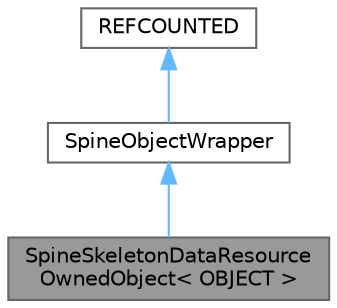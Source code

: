 digraph "SpineSkeletonDataResourceOwnedObject&lt; OBJECT &gt;"
{
 // LATEX_PDF_SIZE
  bgcolor="transparent";
  edge [fontname=Helvetica,fontsize=10,labelfontname=Helvetica,labelfontsize=10];
  node [fontname=Helvetica,fontsize=10,shape=box,height=0.2,width=0.4];
  Node1 [id="Node000001",label="SpineSkeletonDataResource\lOwnedObject\< OBJECT \>",height=0.2,width=0.4,color="gray40", fillcolor="grey60", style="filled", fontcolor="black",tooltip=" "];
  Node2 -> Node1 [id="edge3_Node000001_Node000002",dir="back",color="steelblue1",style="solid",tooltip=" "];
  Node2 [id="Node000002",label="SpineObjectWrapper",height=0.2,width=0.4,color="gray40", fillcolor="white", style="filled",URL="$class_spine_object_wrapper.html",tooltip=" "];
  Node3 -> Node2 [id="edge4_Node000002_Node000003",dir="back",color="steelblue1",style="solid",tooltip=" "];
  Node3 [id="Node000003",label="REFCOUNTED",height=0.2,width=0.4,color="gray40", fillcolor="white", style="filled",tooltip=" "];
}
